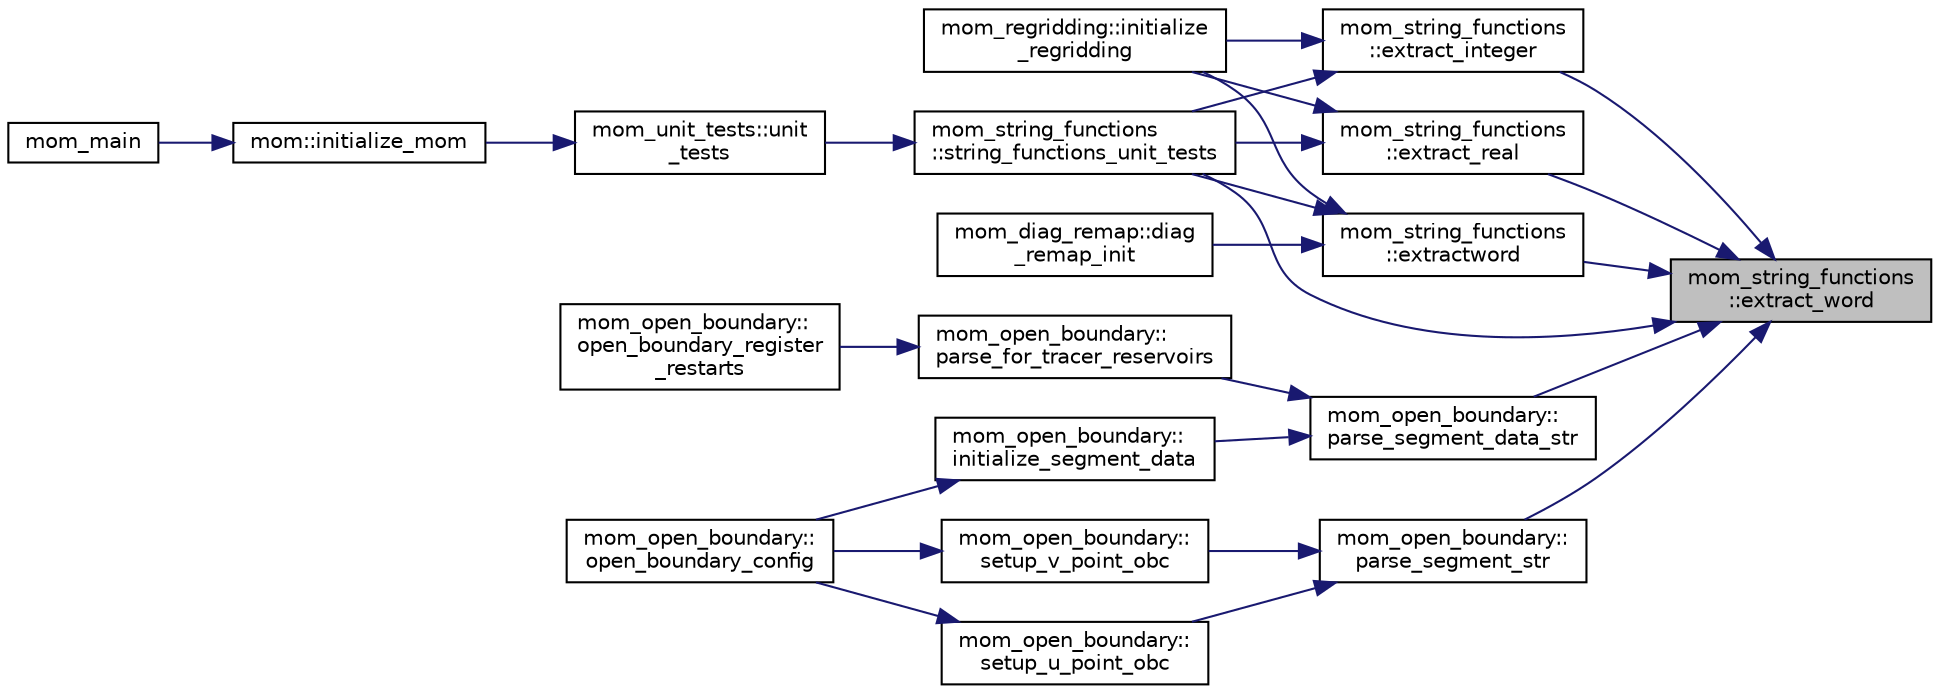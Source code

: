 digraph "mom_string_functions::extract_word"
{
 // INTERACTIVE_SVG=YES
 // LATEX_PDF_SIZE
  edge [fontname="Helvetica",fontsize="10",labelfontname="Helvetica",labelfontsize="10"];
  node [fontname="Helvetica",fontsize="10",shape=record];
  rankdir="RL";
  Node1 [label="mom_string_functions\l::extract_word",height=0.2,width=0.4,color="black", fillcolor="grey75", style="filled", fontcolor="black",tooltip="Returns the string corresponding to the nth word in the argument or \"\" if the string is not long enou..."];
  Node1 -> Node2 [dir="back",color="midnightblue",fontsize="10",style="solid",fontname="Helvetica"];
  Node2 [label="mom_string_functions\l::extract_integer",height=0.2,width=0.4,color="black", fillcolor="white", style="filled",URL="$namespacemom__string__functions.html#aae12046c1401f23bd7e038655e30654e",tooltip="Returns the integer corresponding to the nth word in the argument."];
  Node2 -> Node3 [dir="back",color="midnightblue",fontsize="10",style="solid",fontname="Helvetica"];
  Node3 [label="mom_regridding::initialize\l_regridding",height=0.2,width=0.4,color="black", fillcolor="white", style="filled",URL="$namespacemom__regridding.html#a8c91ba68f0906e1fc76b7008caf6288e",tooltip="Initialization and configures a regridding control structure based on customizable run-time parameter..."];
  Node2 -> Node4 [dir="back",color="midnightblue",fontsize="10",style="solid",fontname="Helvetica"];
  Node4 [label="mom_string_functions\l::string_functions_unit_tests",height=0.2,width=0.4,color="black", fillcolor="white", style="filled",URL="$namespacemom__string__functions.html#a7b7aa802a4da2021801267f6c6f890bf",tooltip="Returns true if a unit test of string_functions fails."];
  Node4 -> Node5 [dir="back",color="midnightblue",fontsize="10",style="solid",fontname="Helvetica"];
  Node5 [label="mom_unit_tests::unit\l_tests",height=0.2,width=0.4,color="black", fillcolor="white", style="filled",URL="$namespacemom__unit__tests.html#a57645db02bc734c32de50d028ef906ac",tooltip="Calls unit tests for other modules. Note that if a unit test returns true, a FATAL error is triggered..."];
  Node5 -> Node6 [dir="back",color="midnightblue",fontsize="10",style="solid",fontname="Helvetica"];
  Node6 [label="mom::initialize_mom",height=0.2,width=0.4,color="black", fillcolor="white", style="filled",URL="$namespacemom.html#a96708b16215666edbfa5b46228f3a200",tooltip="Initialize MOM, including memory allocation, setting up parameters and diagnostics,..."];
  Node6 -> Node7 [dir="back",color="midnightblue",fontsize="10",style="solid",fontname="Helvetica"];
  Node7 [label="mom_main",height=0.2,width=0.4,color="black", fillcolor="white", style="filled",URL="$MOM__driver_8F90.html#a08fffeb2d8e8acbf9ed4609be6d258c6",tooltip=" "];
  Node1 -> Node8 [dir="back",color="midnightblue",fontsize="10",style="solid",fontname="Helvetica"];
  Node8 [label="mom_string_functions\l::extract_real",height=0.2,width=0.4,color="black", fillcolor="white", style="filled",URL="$namespacemom__string__functions.html#a2f700337c5cf4e70a48bd0663570484e",tooltip="Returns the real corresponding to the nth word in the argument."];
  Node8 -> Node3 [dir="back",color="midnightblue",fontsize="10",style="solid",fontname="Helvetica"];
  Node8 -> Node4 [dir="back",color="midnightblue",fontsize="10",style="solid",fontname="Helvetica"];
  Node1 -> Node9 [dir="back",color="midnightblue",fontsize="10",style="solid",fontname="Helvetica"];
  Node9 [label="mom_string_functions\l::extractword",height=0.2,width=0.4,color="black", fillcolor="white", style="filled",URL="$namespacemom__string__functions.html#a7bfdab6bba33230cc94ed625e95022c9",tooltip="Returns the string corresponding to the nth word in the argument or \"\" if the string is not long enou..."];
  Node9 -> Node10 [dir="back",color="midnightblue",fontsize="10",style="solid",fontname="Helvetica"];
  Node10 [label="mom_diag_remap::diag\l_remap_init",height=0.2,width=0.4,color="black", fillcolor="white", style="filled",URL="$namespacemom__diag__remap.html#a0607b4ad01c1d80f181aa7450ba4f703",tooltip="Initialize a diagnostic remapping type with the given vertical coordinate."];
  Node9 -> Node3 [dir="back",color="midnightblue",fontsize="10",style="solid",fontname="Helvetica"];
  Node9 -> Node4 [dir="back",color="midnightblue",fontsize="10",style="solid",fontname="Helvetica"];
  Node1 -> Node11 [dir="back",color="midnightblue",fontsize="10",style="solid",fontname="Helvetica"];
  Node11 [label="mom_open_boundary::\lparse_segment_data_str",height=0.2,width=0.4,color="black", fillcolor="white", style="filled",URL="$namespacemom__open__boundary.html#a0aee21537ad757ce15e602d8fd55eb4d",tooltip="Parse an OBC_SEGMENT_%%_DATA string."];
  Node11 -> Node12 [dir="back",color="midnightblue",fontsize="10",style="solid",fontname="Helvetica"];
  Node12 [label="mom_open_boundary::\linitialize_segment_data",height=0.2,width=0.4,color="black", fillcolor="white", style="filled",URL="$namespacemom__open__boundary.html#adb17aba34a8aaceb524910d2e1196a0c",tooltip="Allocate space for reading OBC data from files. It sets up the required vertical remapping...."];
  Node12 -> Node13 [dir="back",color="midnightblue",fontsize="10",style="solid",fontname="Helvetica"];
  Node13 [label="mom_open_boundary::\lopen_boundary_config",height=0.2,width=0.4,color="black", fillcolor="white", style="filled",URL="$namespacemom__open__boundary.html#ac94938f1a657896ff03efd3864faa02a",tooltip="Enables OBC module and reads configuration parameters This routine is called from MOM_initialize_fixe..."];
  Node11 -> Node14 [dir="back",color="midnightblue",fontsize="10",style="solid",fontname="Helvetica"];
  Node14 [label="mom_open_boundary::\lparse_for_tracer_reservoirs",height=0.2,width=0.4,color="black", fillcolor="white", style="filled",URL="$namespacemom__open__boundary.html#a2e2dbab2a3e23eb9848aba473f635cec",tooltip="Parse all the OBC_SEGMENT_%%_DATA strings again to see which need tracer reservoirs (all pes need to ..."];
  Node14 -> Node15 [dir="back",color="midnightblue",fontsize="10",style="solid",fontname="Helvetica"];
  Node15 [label="mom_open_boundary::\lopen_boundary_register\l_restarts",height=0.2,width=0.4,color="black", fillcolor="white", style="filled",URL="$namespacemom__open__boundary.html#af1d4f35b2cff85617fc5766739db81de",tooltip="Register OBC segment data for restarts."];
  Node1 -> Node16 [dir="back",color="midnightblue",fontsize="10",style="solid",fontname="Helvetica"];
  Node16 [label="mom_open_boundary::\lparse_segment_str",height=0.2,width=0.4,color="black", fillcolor="white", style="filled",URL="$namespacemom__open__boundary.html#a0eb361009a2dddf3ad9a24d0d7223898",tooltip="Parse an OBC_SEGMENT_%%% string."];
  Node16 -> Node17 [dir="back",color="midnightblue",fontsize="10",style="solid",fontname="Helvetica"];
  Node17 [label="mom_open_boundary::\lsetup_u_point_obc",height=0.2,width=0.4,color="black", fillcolor="white", style="filled",URL="$namespacemom__open__boundary.html#aa40e3464225d4e017b1a738995eeb3b2",tooltip="Parse an OBC_SEGMENT_%%% string starting with \"I=\" and configure placement and type of OBC accordingl..."];
  Node17 -> Node13 [dir="back",color="midnightblue",fontsize="10",style="solid",fontname="Helvetica"];
  Node16 -> Node18 [dir="back",color="midnightblue",fontsize="10",style="solid",fontname="Helvetica"];
  Node18 [label="mom_open_boundary::\lsetup_v_point_obc",height=0.2,width=0.4,color="black", fillcolor="white", style="filled",URL="$namespacemom__open__boundary.html#a706dd2fb2049757b3b76bf8b481e735c",tooltip="Parse an OBC_SEGMENT_%%% string starting with \"J=\" and configure placement and type of OBC accordingl..."];
  Node18 -> Node13 [dir="back",color="midnightblue",fontsize="10",style="solid",fontname="Helvetica"];
  Node1 -> Node4 [dir="back",color="midnightblue",fontsize="10",style="solid",fontname="Helvetica"];
}
